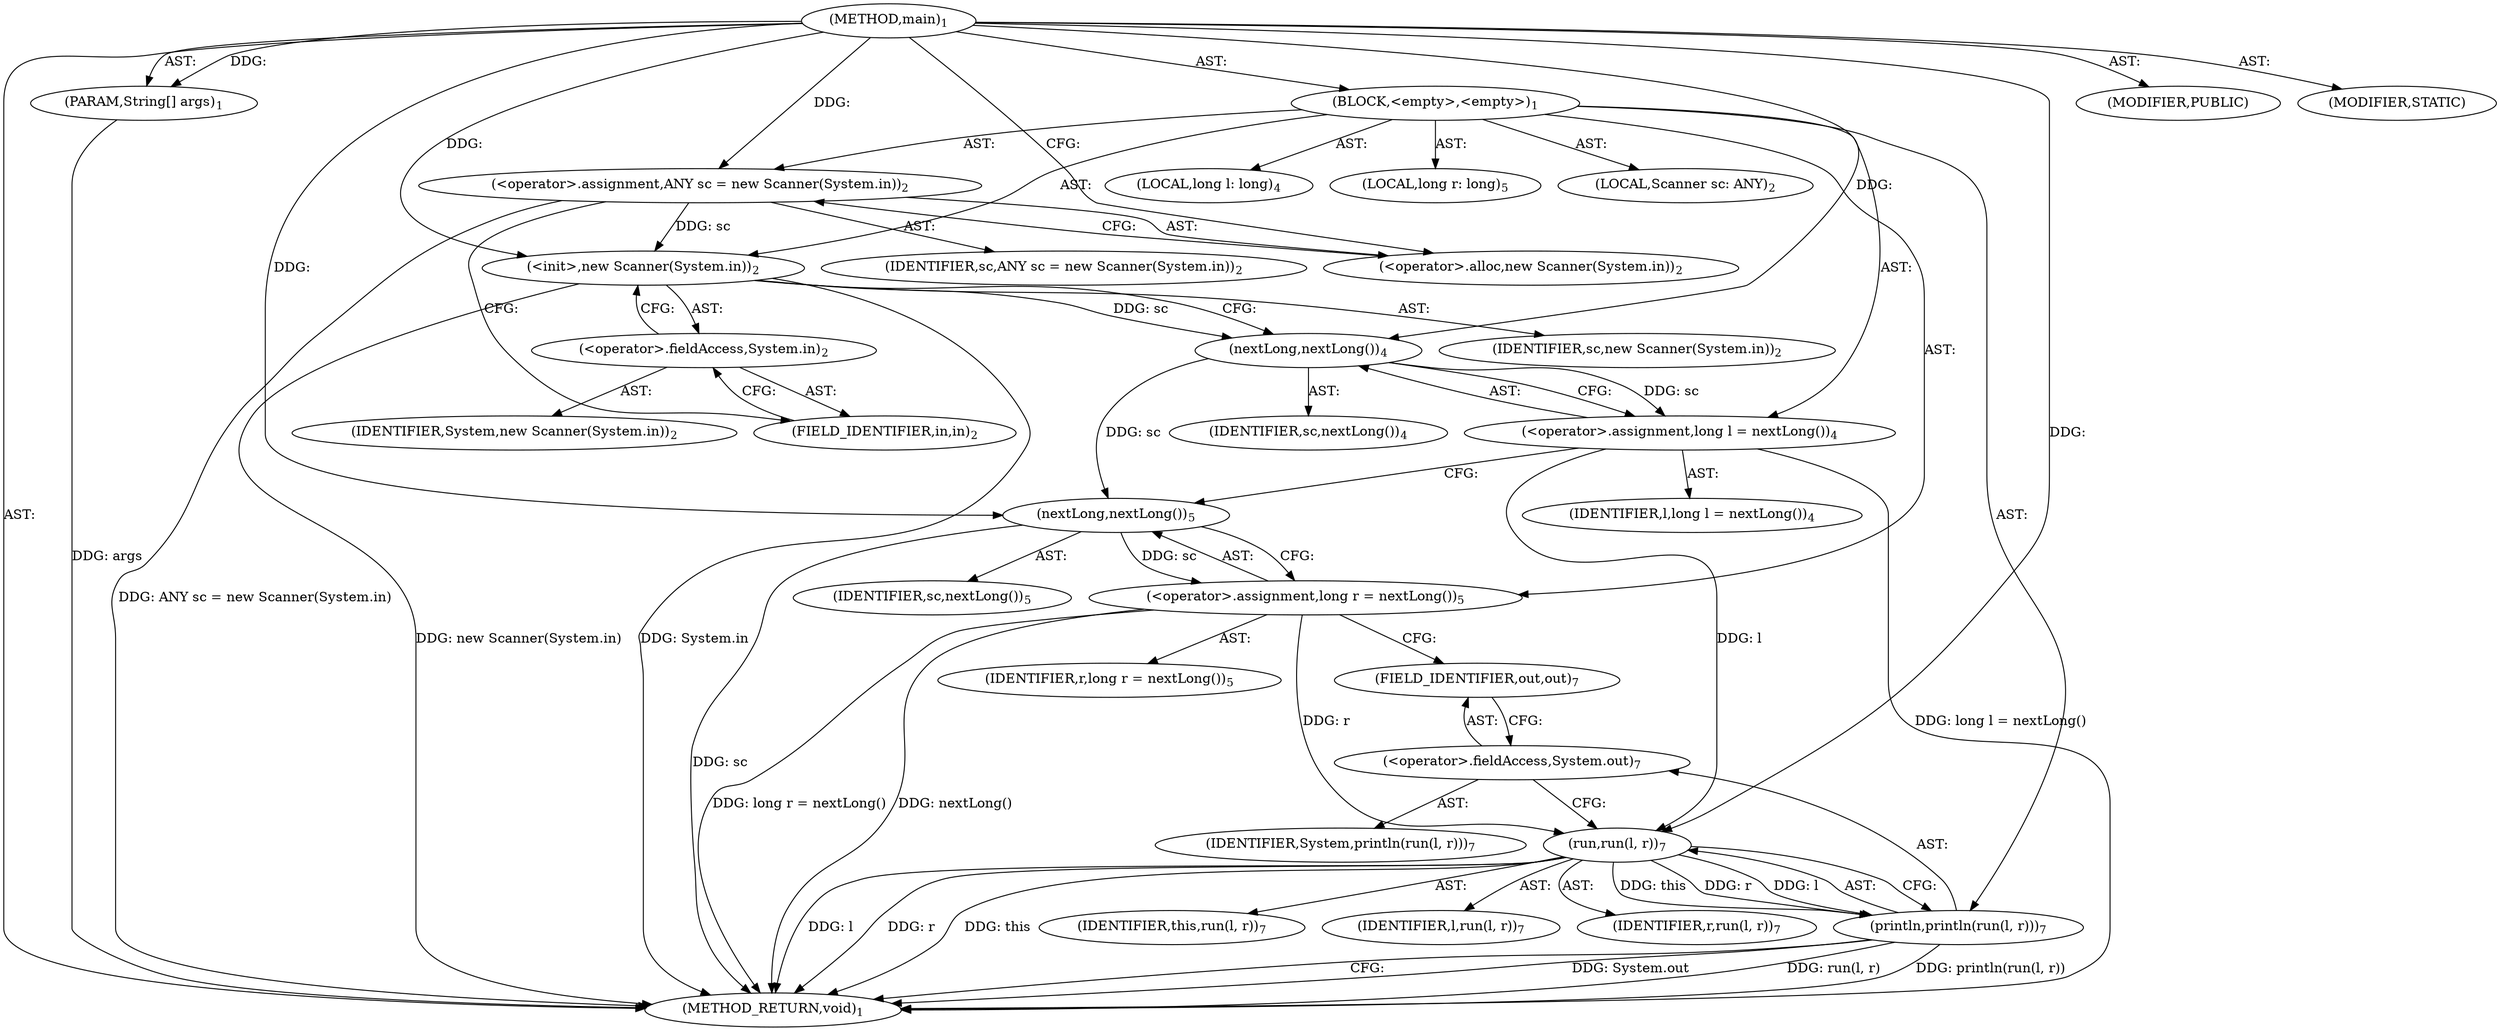 digraph "main" {  
"19" [label = <(METHOD,main)<SUB>1</SUB>> ]
"20" [label = <(PARAM,String[] args)<SUB>1</SUB>> ]
"21" [label = <(BLOCK,&lt;empty&gt;,&lt;empty&gt;)<SUB>1</SUB>> ]
"4" [label = <(LOCAL,Scanner sc: ANY)<SUB>2</SUB>> ]
"22" [label = <(&lt;operator&gt;.assignment,ANY sc = new Scanner(System.in))<SUB>2</SUB>> ]
"23" [label = <(IDENTIFIER,sc,ANY sc = new Scanner(System.in))<SUB>2</SUB>> ]
"24" [label = <(&lt;operator&gt;.alloc,new Scanner(System.in))<SUB>2</SUB>> ]
"25" [label = <(&lt;init&gt;,new Scanner(System.in))<SUB>2</SUB>> ]
"3" [label = <(IDENTIFIER,sc,new Scanner(System.in))<SUB>2</SUB>> ]
"26" [label = <(&lt;operator&gt;.fieldAccess,System.in)<SUB>2</SUB>> ]
"27" [label = <(IDENTIFIER,System,new Scanner(System.in))<SUB>2</SUB>> ]
"28" [label = <(FIELD_IDENTIFIER,in,in)<SUB>2</SUB>> ]
"29" [label = <(LOCAL,long l: long)<SUB>4</SUB>> ]
"30" [label = <(&lt;operator&gt;.assignment,long l = nextLong())<SUB>4</SUB>> ]
"31" [label = <(IDENTIFIER,l,long l = nextLong())<SUB>4</SUB>> ]
"32" [label = <(nextLong,nextLong())<SUB>4</SUB>> ]
"33" [label = <(IDENTIFIER,sc,nextLong())<SUB>4</SUB>> ]
"34" [label = <(LOCAL,long r: long)<SUB>5</SUB>> ]
"35" [label = <(&lt;operator&gt;.assignment,long r = nextLong())<SUB>5</SUB>> ]
"36" [label = <(IDENTIFIER,r,long r = nextLong())<SUB>5</SUB>> ]
"37" [label = <(nextLong,nextLong())<SUB>5</SUB>> ]
"38" [label = <(IDENTIFIER,sc,nextLong())<SUB>5</SUB>> ]
"39" [label = <(println,println(run(l, r)))<SUB>7</SUB>> ]
"40" [label = <(&lt;operator&gt;.fieldAccess,System.out)<SUB>7</SUB>> ]
"41" [label = <(IDENTIFIER,System,println(run(l, r)))<SUB>7</SUB>> ]
"42" [label = <(FIELD_IDENTIFIER,out,out)<SUB>7</SUB>> ]
"43" [label = <(run,run(l, r))<SUB>7</SUB>> ]
"44" [label = <(IDENTIFIER,this,run(l, r))<SUB>7</SUB>> ]
"45" [label = <(IDENTIFIER,l,run(l, r))<SUB>7</SUB>> ]
"46" [label = <(IDENTIFIER,r,run(l, r))<SUB>7</SUB>> ]
"47" [label = <(MODIFIER,PUBLIC)> ]
"48" [label = <(MODIFIER,STATIC)> ]
"49" [label = <(METHOD_RETURN,void)<SUB>1</SUB>> ]
  "19" -> "20"  [ label = "AST: "] 
  "19" -> "21"  [ label = "AST: "] 
  "19" -> "47"  [ label = "AST: "] 
  "19" -> "48"  [ label = "AST: "] 
  "19" -> "49"  [ label = "AST: "] 
  "21" -> "4"  [ label = "AST: "] 
  "21" -> "22"  [ label = "AST: "] 
  "21" -> "25"  [ label = "AST: "] 
  "21" -> "29"  [ label = "AST: "] 
  "21" -> "30"  [ label = "AST: "] 
  "21" -> "34"  [ label = "AST: "] 
  "21" -> "35"  [ label = "AST: "] 
  "21" -> "39"  [ label = "AST: "] 
  "22" -> "23"  [ label = "AST: "] 
  "22" -> "24"  [ label = "AST: "] 
  "25" -> "3"  [ label = "AST: "] 
  "25" -> "26"  [ label = "AST: "] 
  "26" -> "27"  [ label = "AST: "] 
  "26" -> "28"  [ label = "AST: "] 
  "30" -> "31"  [ label = "AST: "] 
  "30" -> "32"  [ label = "AST: "] 
  "32" -> "33"  [ label = "AST: "] 
  "35" -> "36"  [ label = "AST: "] 
  "35" -> "37"  [ label = "AST: "] 
  "37" -> "38"  [ label = "AST: "] 
  "39" -> "40"  [ label = "AST: "] 
  "39" -> "43"  [ label = "AST: "] 
  "40" -> "41"  [ label = "AST: "] 
  "40" -> "42"  [ label = "AST: "] 
  "43" -> "44"  [ label = "AST: "] 
  "43" -> "45"  [ label = "AST: "] 
  "43" -> "46"  [ label = "AST: "] 
  "22" -> "28"  [ label = "CFG: "] 
  "25" -> "32"  [ label = "CFG: "] 
  "30" -> "37"  [ label = "CFG: "] 
  "35" -> "42"  [ label = "CFG: "] 
  "39" -> "49"  [ label = "CFG: "] 
  "24" -> "22"  [ label = "CFG: "] 
  "26" -> "25"  [ label = "CFG: "] 
  "32" -> "30"  [ label = "CFG: "] 
  "37" -> "35"  [ label = "CFG: "] 
  "40" -> "43"  [ label = "CFG: "] 
  "43" -> "39"  [ label = "CFG: "] 
  "28" -> "26"  [ label = "CFG: "] 
  "42" -> "40"  [ label = "CFG: "] 
  "19" -> "24"  [ label = "CFG: "] 
  "20" -> "49"  [ label = "DDG: args"] 
  "22" -> "49"  [ label = "DDG: ANY sc = new Scanner(System.in)"] 
  "25" -> "49"  [ label = "DDG: System.in"] 
  "25" -> "49"  [ label = "DDG: new Scanner(System.in)"] 
  "30" -> "49"  [ label = "DDG: long l = nextLong()"] 
  "37" -> "49"  [ label = "DDG: sc"] 
  "35" -> "49"  [ label = "DDG: nextLong()"] 
  "35" -> "49"  [ label = "DDG: long r = nextLong()"] 
  "39" -> "49"  [ label = "DDG: System.out"] 
  "43" -> "49"  [ label = "DDG: l"] 
  "43" -> "49"  [ label = "DDG: r"] 
  "39" -> "49"  [ label = "DDG: run(l, r)"] 
  "39" -> "49"  [ label = "DDG: println(run(l, r))"] 
  "43" -> "49"  [ label = "DDG: this"] 
  "19" -> "20"  [ label = "DDG: "] 
  "19" -> "22"  [ label = "DDG: "] 
  "32" -> "30"  [ label = "DDG: sc"] 
  "37" -> "35"  [ label = "DDG: sc"] 
  "22" -> "25"  [ label = "DDG: sc"] 
  "19" -> "25"  [ label = "DDG: "] 
  "43" -> "39"  [ label = "DDG: this"] 
  "43" -> "39"  [ label = "DDG: l"] 
  "43" -> "39"  [ label = "DDG: r"] 
  "25" -> "32"  [ label = "DDG: sc"] 
  "19" -> "32"  [ label = "DDG: "] 
  "32" -> "37"  [ label = "DDG: sc"] 
  "19" -> "37"  [ label = "DDG: "] 
  "19" -> "43"  [ label = "DDG: "] 
  "30" -> "43"  [ label = "DDG: l"] 
  "35" -> "43"  [ label = "DDG: r"] 
}
